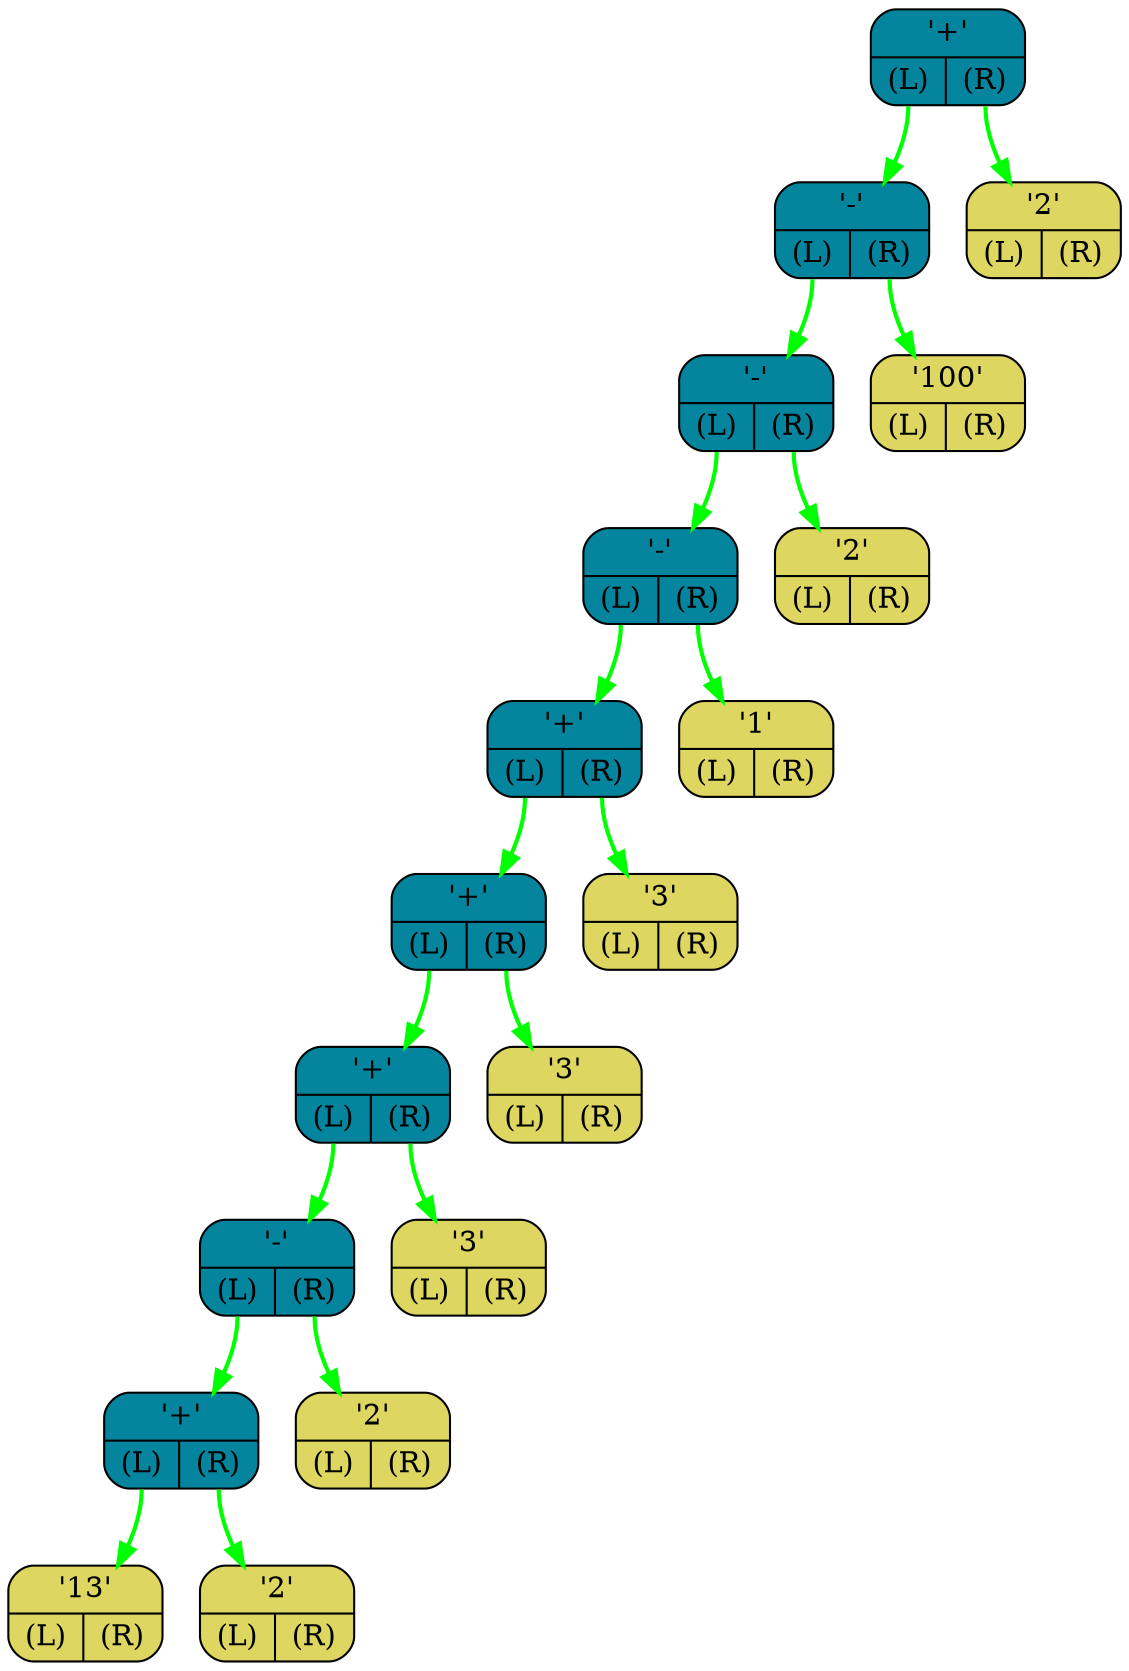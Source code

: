 digraph G{
    rankdir=TB;
    NODE0x7ffe3cefa958[shape="Mrecord",color="black",fillcolor="#04859D",style="filled",label="{'+' | {<L> (L)| <R> (R)}}"]
    NODE0x7ffe3cefa980[shape="Mrecord",color="black",fillcolor="#04859D",style="filled",label="{'-' | {<L> (L)| <R> (R)}}"]
    NODE0x7ffe3cefa9a8[shape="Mrecord",color="black",fillcolor="#04859D",style="filled",label="{'-' | {<L> (L)| <R> (R)}}"]
    NODE0x7ffe3cefa9d0[shape="Mrecord",color="black",fillcolor="#04859D",style="filled",label="{'-' | {<L> (L)| <R> (R)}}"]
    NODE0x7ffe3cefa9f8[shape="Mrecord",color="black",fillcolor="#04859D",style="filled",label="{'+' | {<L> (L)| <R> (R)}}"]
    NODE0x7ffe3cefaa20[shape="Mrecord",color="black",fillcolor="#04859D",style="filled",label="{'+' | {<L> (L)| <R> (R)}}"]
    NODE0x7ffe3cefaa48[shape="Mrecord",color="black",fillcolor="#04859D",style="filled",label="{'+' | {<L> (L)| <R> (R)}}"]
    NODE0x7ffe3cefaa70[shape="Mrecord",color="black",fillcolor="#04859D",style="filled",label="{'-' | {<L> (L)| <R> (R)}}"]
    NODE0x7ffe3cefaa98[shape="Mrecord",color="black",fillcolor="#04859D",style="filled",label="{'+' | {<L> (L)| <R> (R)}}"]
    NODE0x7ffe3cefaac0[shape="Mrecord",color="black",fillcolor="#ddd660",style="filled",label="{'13' | {<L> (L)| <R> (R)}}"]
    NODE0x7ffe3cefaae8[shape="Mrecord",color="black",fillcolor="#ddd660",style="filled",label="{'2' | {<L> (L)| <R> (R)}}"]
    NODE0x7ffe3cefab10[shape="Mrecord",color="black",fillcolor="#ddd660",style="filled",label="{'2' | {<L> (L)| <R> (R)}}"]
    NODE0x7ffe3cefab38[shape="Mrecord",color="black",fillcolor="#ddd660",style="filled",label="{'3' | {<L> (L)| <R> (R)}}"]
    NODE0x7ffe3cefab60[shape="Mrecord",color="black",fillcolor="#ddd660",style="filled",label="{'3' | {<L> (L)| <R> (R)}}"]
    NODE0x7ffe3cefab88[shape="Mrecord",color="black",fillcolor="#ddd660",style="filled",label="{'3' | {<L> (L)| <R> (R)}}"]
    NODE0x7ffe3cefabb0[shape="Mrecord",color="black",fillcolor="#ddd660",style="filled",label="{'1' | {<L> (L)| <R> (R)}}"]
    NODE0x7ffe3cefabd8[shape="Mrecord",color="black",fillcolor="#ddd660",style="filled",label="{'2' | {<L> (L)| <R> (R)}}"]
    NODE0x7ffe3cefac00[shape="Mrecord",color="black",fillcolor="#ddd660",style="filled",label="{'100' | {<L> (L)| <R> (R)}}"]
    NODE0x7ffe3cefac28[shape="Mrecord",color="black",fillcolor="#ddd660",style="filled",label="{'2' | {<L> (L)| <R> (R)}}"]
    NODE0x7ffe3cefaa98:L-> NODE0x7ffe3cefaac0 [color="#00FF00",penwidth=2,label=""]
    NODE0x7ffe3cefaa98:R-> NODE0x7ffe3cefaae8 [color="#00FF00",penwidth=2,label=""]
    NODE0x7ffe3cefaa70:L-> NODE0x7ffe3cefaa98 [color="#00FF00",penwidth=2,label=""]
    NODE0x7ffe3cefaa70:R-> NODE0x7ffe3cefab10 [color="#00FF00",penwidth=2,label=""]
    NODE0x7ffe3cefaa48:L-> NODE0x7ffe3cefaa70 [color="#00FF00",penwidth=2,label=""]
    NODE0x7ffe3cefaa48:R-> NODE0x7ffe3cefab38 [color="#00FF00",penwidth=2,label=""]
    NODE0x7ffe3cefaa20:L-> NODE0x7ffe3cefaa48 [color="#00FF00",penwidth=2,label=""]
    NODE0x7ffe3cefaa20:R-> NODE0x7ffe3cefab60 [color="#00FF00",penwidth=2,label=""]
    NODE0x7ffe3cefa9f8:L-> NODE0x7ffe3cefaa20 [color="#00FF00",penwidth=2,label=""]
    NODE0x7ffe3cefa9f8:R-> NODE0x7ffe3cefab88 [color="#00FF00",penwidth=2,label=""]
    NODE0x7ffe3cefa9d0:L-> NODE0x7ffe3cefa9f8 [color="#00FF00",penwidth=2,label=""]
    NODE0x7ffe3cefa9d0:R-> NODE0x7ffe3cefabb0 [color="#00FF00",penwidth=2,label=""]
    NODE0x7ffe3cefa9a8:L-> NODE0x7ffe3cefa9d0 [color="#00FF00",penwidth=2,label=""]
    NODE0x7ffe3cefa9a8:R-> NODE0x7ffe3cefabd8 [color="#00FF00",penwidth=2,label=""]
    NODE0x7ffe3cefa980:L-> NODE0x7ffe3cefa9a8 [color="#00FF00",penwidth=2,label=""]
    NODE0x7ffe3cefa980:R-> NODE0x7ffe3cefac00 [color="#00FF00",penwidth=2,label=""]
    NODE0x7ffe3cefa958:L-> NODE0x7ffe3cefa980 [color="#00FF00",penwidth=2,label=""]
    NODE0x7ffe3cefa958:R-> NODE0x7ffe3cefac28 [color="#00FF00",penwidth=2,label=""]
}